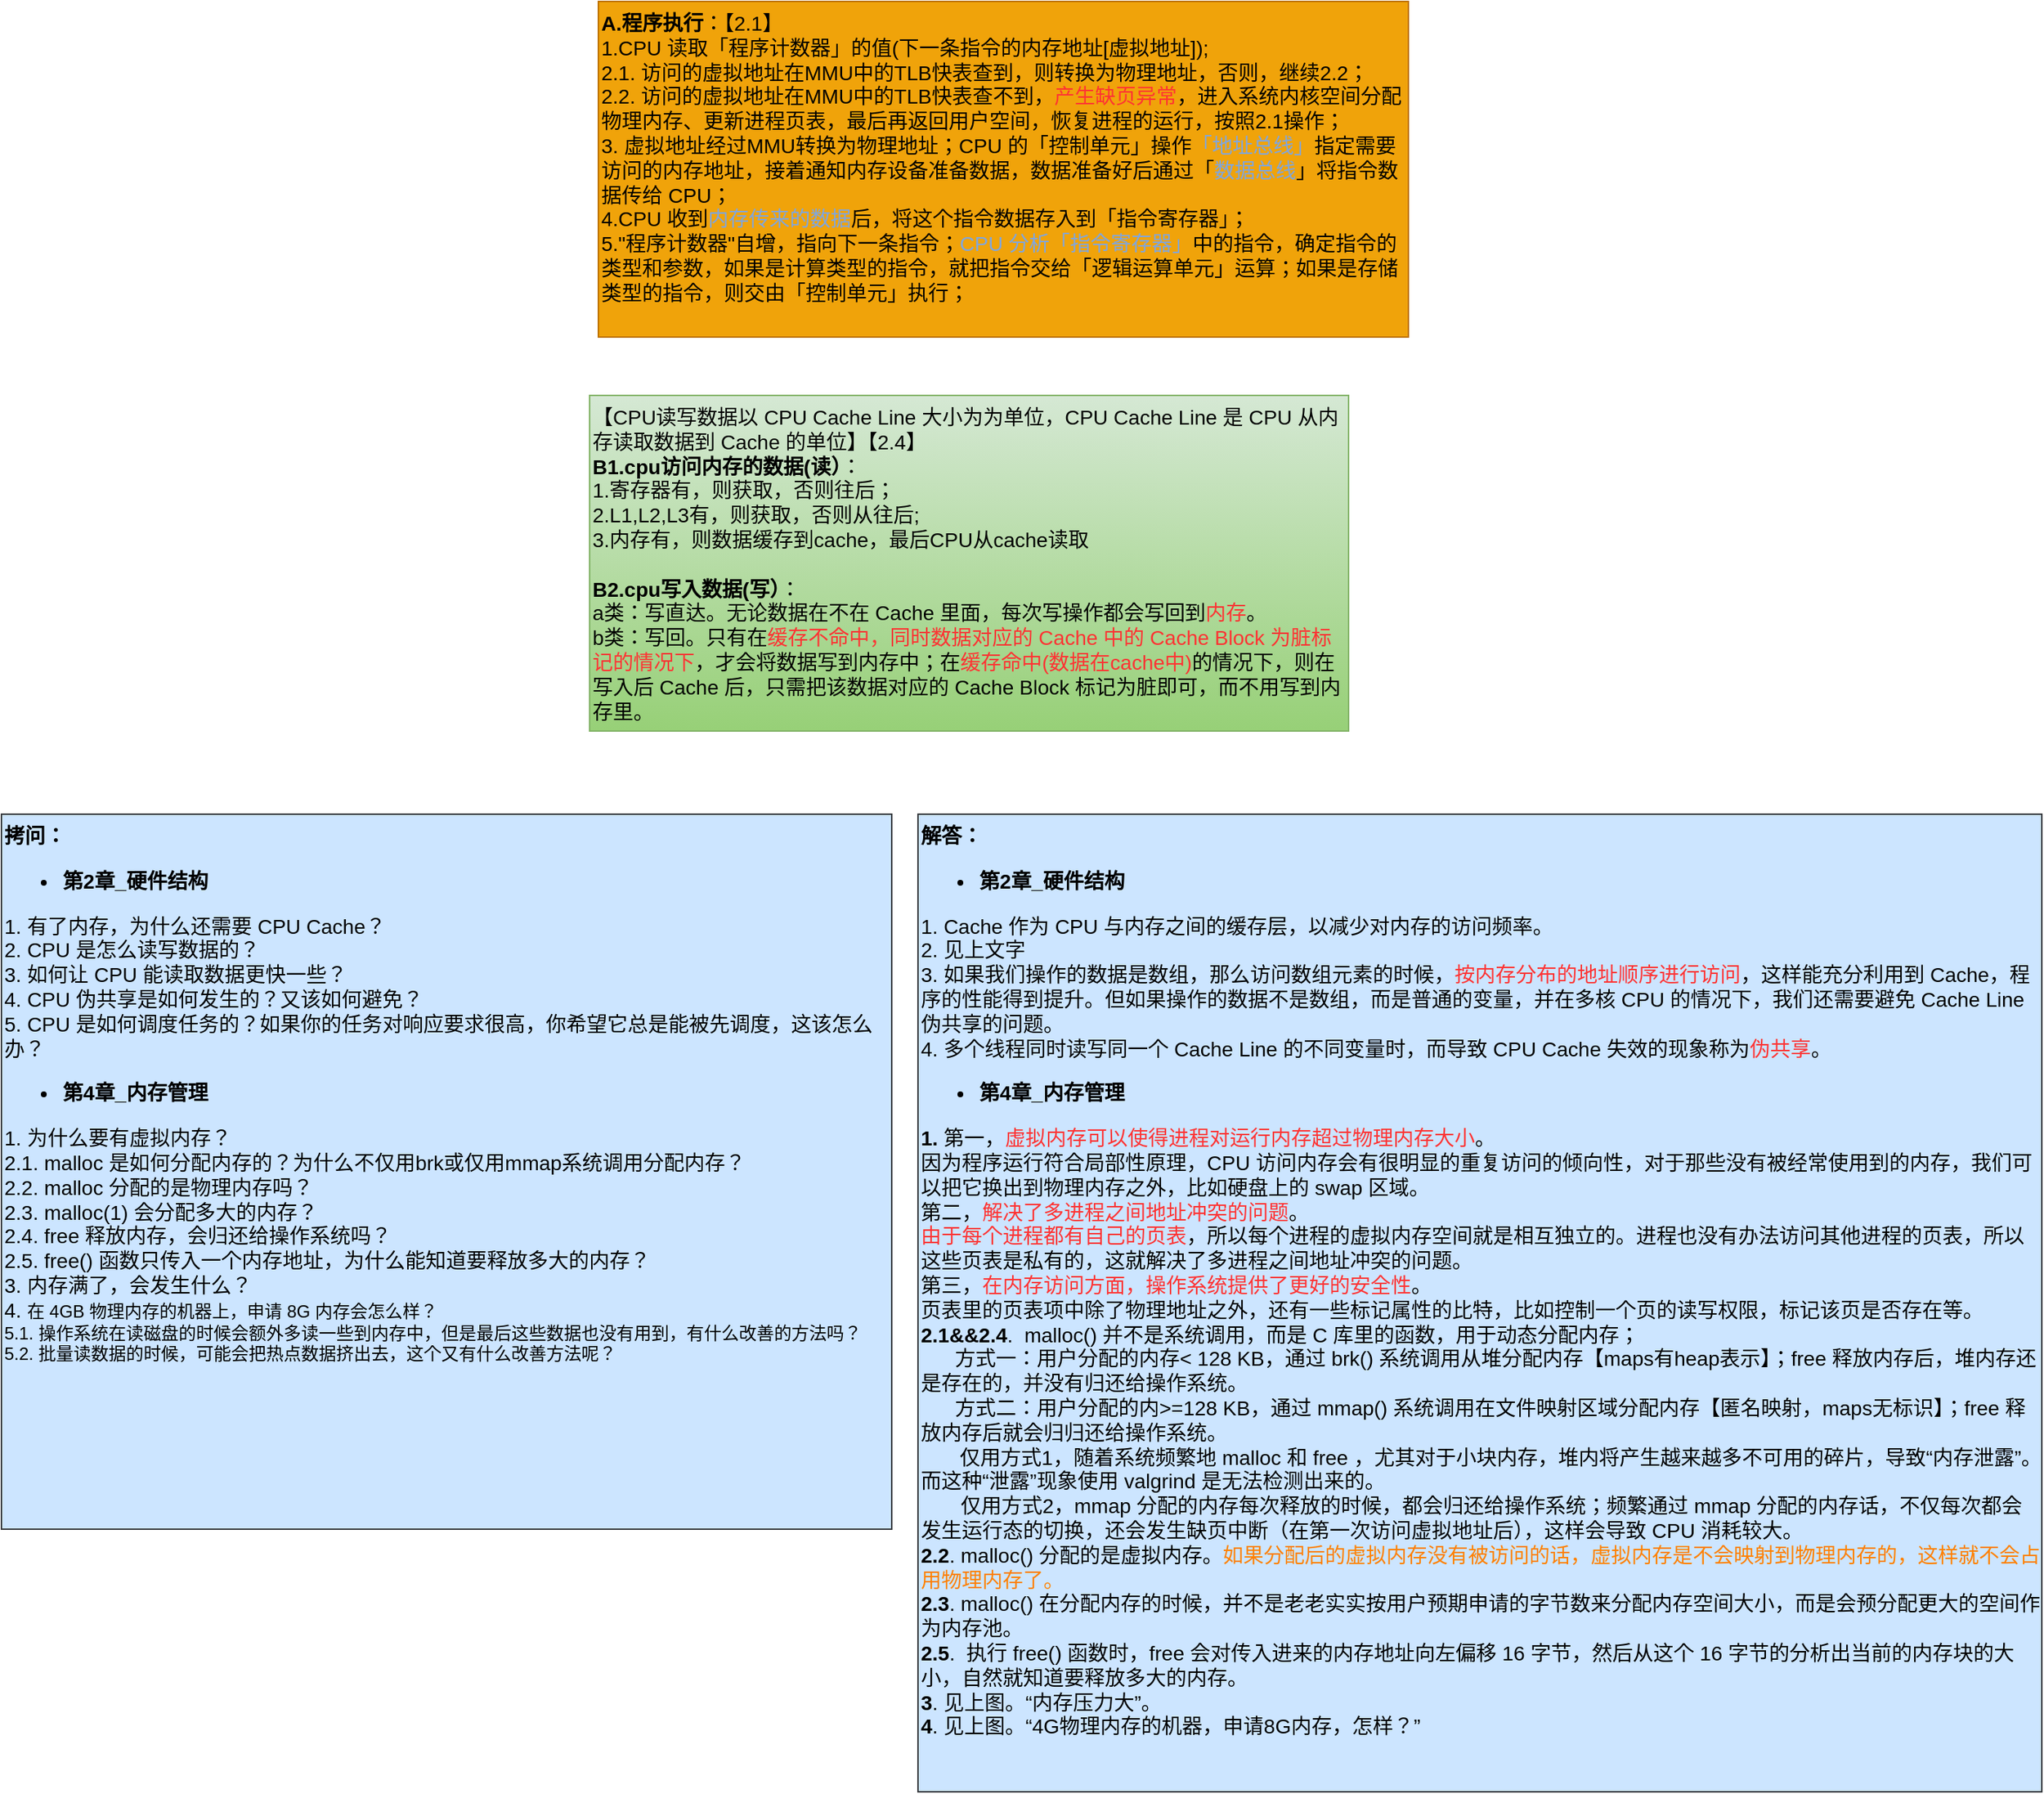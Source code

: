 <mxfile version="21.0.8" type="github">
  <diagram name="第 1 页" id="fNpLfGn5C1ve46DeuQOR">
    <mxGraphModel dx="1142" dy="-638" grid="1" gridSize="10" guides="1" tooltips="1" connect="1" arrows="1" fold="1" page="1" pageScale="1" pageWidth="827" pageHeight="1169" math="0" shadow="0">
      <root>
        <mxCell id="0" />
        <mxCell id="1" parent="0" />
        <mxCell id="XP6LI39cL5Eo3HFnyTUD-1" value="&lt;font style=&quot;font-size: 14px;&quot;&gt;&lt;b&gt;A.程序执行&lt;/b&gt;：【2.1】&lt;br&gt;1.CPU 读取「程序计数器」的值(下一条指令的内存地址[虚拟地址]);&lt;br&gt;2.1. 访问的虚拟地址在MMU中的TLB快表查到，则转换为物理地址，否则，继续2.2；&lt;br&gt;2.2. 访问的虚拟地址在MMU中的TLB快表查不到，&lt;font color=&quot;#ff3333&quot;&gt;产生缺页异常&lt;/font&gt;，进入系统内核空间分配物理内存、更新进程页表，最后再返回用户空间，恢复进程的运行，按照2.1操作；&lt;br&gt;3. 虚拟地址经过MMU转换为物理地址；CPU 的「控制单元」操作&lt;font color=&quot;#7ea6e0&quot;&gt;「地址总线」&lt;/font&gt;指定需要访问的内存地址，接着通知内存设备准备数据，数据准备好后通过「&lt;font color=&quot;#7ea6e0&quot;&gt;数据总线&lt;/font&gt;」将指令数据传给 CPU；&lt;br&gt;4.CPU 收到&lt;font color=&quot;#7ea6e0&quot;&gt;内存传来的数据&lt;/font&gt;后，将这个指令数据存入到「指令寄存器」；&lt;br&gt;5.&quot;程序计数器&quot;自增，指向下一条指令；&lt;font color=&quot;#7ea6e0&quot;&gt;CPU 分析「指令寄存器」&lt;/font&gt;中的指令，确定指令的类型和参数，如果是计算类型的指令，就把指令交给「逻辑运算单元」运算；如果是存储类型的指令，则交由「控制单元」执行；&lt;br&gt;&lt;/font&gt;" style="rounded=0;whiteSpace=wrap;html=1;strokeColor=#BD7000;fillColor=#f0a30a;align=left;verticalAlign=top;fontColor=#000000;" parent="1" vertex="1">
          <mxGeometry x="420" y="1930" width="555" height="230" as="geometry" />
        </mxCell>
        <mxCell id="XP6LI39cL5Eo3HFnyTUD-2" value="&lt;font style=&quot;font-size: 14px;&quot;&gt;【CPU读写数据以 CPU Cache Line 大小为为单位，CPU Cache Line 是 CPU 从内存读取数据到 Cache 的单位】【2.4】&lt;b&gt;&lt;br&gt;B1.cpu访问内存的数据(读）&lt;/b&gt;：&lt;br&gt;1.寄存器有，则获取，否则往后；&lt;br&gt;2.L1,L2,L3有，则获取，否则从往后;&lt;br&gt;3.内存有，则数据缓存到cache，最后CPU从cache读取&lt;br&gt;&lt;br&gt;&lt;b style=&quot;border-color: var(--border-color);&quot;&gt;B2.cpu写入数据(写）&lt;/b&gt;：&lt;br style=&quot;border-color: var(--border-color);&quot;&gt;a类：写直达。无论数据在不在 Cache 里面，每次写操作都会写回到&lt;font style=&quot;border-color: var(--border-color);&quot; color=&quot;#ff3333&quot;&gt;内存&lt;/font&gt;。&lt;br style=&quot;border-color: var(--border-color);&quot;&gt;b类：写回。只有在&lt;font style=&quot;border-color: var(--border-color);&quot; color=&quot;#ff3333&quot;&gt;缓存不命中，同时数据对应的 Cache 中的 Cache Block 为脏标记的情况下&lt;/font&gt;，才会将数据写到内存中；在&lt;font style=&quot;border-color: var(--border-color);&quot; color=&quot;#ff3333&quot;&gt;缓存命中(数据在cache中)&lt;/font&gt;的情况下，则在写入后 Cache 后，只需把该数据对应的 Cache Block 标记为脏即可，而不用写到内存里。&lt;br style=&quot;border-color: var(--border-color);&quot;&gt;&lt;/font&gt;" style="rounded=0;whiteSpace=wrap;html=1;strokeColor=#82b366;fillColor=#d5e8d4;align=left;verticalAlign=top;gradientColor=#97d077;" parent="1" vertex="1">
          <mxGeometry x="414" y="2200" width="520" height="230" as="geometry" />
        </mxCell>
        <mxCell id="XP6LI39cL5Eo3HFnyTUD-3" value="&lt;font style=&quot;font-size: 14px; user-select: auto;&quot;&gt;&lt;b style=&quot;user-select: auto;&quot;&gt;拷问：&lt;br style=&quot;user-select: auto;&quot;&gt;&lt;ul style=&quot;user-select: auto;&quot;&gt;&lt;li style=&quot;user-select: auto;&quot;&gt;&lt;font style=&quot;user-select: auto;&quot;&gt;&lt;b style=&quot;user-select: auto;&quot;&gt;第2章_硬件结构&lt;/b&gt;&lt;/font&gt;&lt;/li&gt;&lt;/ul&gt;&lt;/b&gt;&lt;div style=&quot;user-select: auto;&quot;&gt;&lt;span style=&quot;font-size: 14px; user-select: auto;&quot;&gt;1. 有了内存，为什么还需要 CPU Cache？&lt;/span&gt;&lt;/div&gt;&lt;div style=&quot;user-select: auto;&quot;&gt;&lt;span style=&quot;font-size: 14px; user-select: auto;&quot;&gt;2. CPU 是怎么读写数据的？&lt;/span&gt;&lt;/div&gt;&lt;div style=&quot;user-select: auto;&quot;&gt;&lt;span style=&quot;font-size: 14px; user-select: auto;&quot;&gt;3. 如何让 CPU 能读取数据更快一些？&lt;/span&gt;&lt;/div&gt;&lt;div style=&quot;user-select: auto;&quot;&gt;&lt;span style=&quot;font-size: 14px; user-select: auto;&quot;&gt;4. CPU 伪共享是如何发生的？又该如何避免？&lt;/span&gt;&lt;/div&gt;&lt;div style=&quot;user-select: auto;&quot;&gt;&lt;span style=&quot;font-size: 14px; user-select: auto;&quot;&gt;5. CPU 是如何调度任务的？如果你的任务对响应要求很高，你希望它总是能被先调度，这该怎么办？&lt;/span&gt;&lt;/div&gt;&lt;div style=&quot;user-select: auto;&quot;&gt;&lt;ul style=&quot;user-select: auto;&quot;&gt;&lt;li style=&quot;user-select: auto;&quot;&gt;&lt;span style=&quot;font-size: 14px; user-select: auto;&quot;&gt;&lt;b style=&quot;user-select: auto;&quot;&gt;第4章_内存管理&lt;/b&gt;&lt;/span&gt;&lt;/li&gt;&lt;/ul&gt;&lt;/div&gt;&lt;div style=&quot;user-select: auto;&quot;&gt;&lt;span style=&quot;font-size: 14px; user-select: auto;&quot;&gt;1. 为什么要有虚拟内存？&lt;/span&gt;&lt;/div&gt;&lt;div style=&quot;user-select: auto;&quot;&gt;&lt;div style=&quot;user-select: auto;&quot;&gt;2.1. malloc 是如何分配内存的？为什么不仅用brk或仅用mmap系统调用分配内存？&lt;/div&gt;&lt;div style=&quot;user-select: auto;&quot;&gt;2.2. malloc 分配的是物理内存吗？&lt;/div&gt;&lt;div style=&quot;user-select: auto;&quot;&gt;2.3. malloc(1) 会分配多大的内存？&lt;/div&gt;&lt;div style=&quot;user-select: auto;&quot;&gt;2.4. free 释放内存，会归还给操作系统吗？&lt;/div&gt;&lt;div style=&quot;user-select: auto;&quot;&gt;2.5. free() 函数只传入一个内存地址，为什么能知道要释放多大的内存？&lt;/div&gt;&lt;/div&gt;&lt;div style=&quot;user-select: auto;&quot;&gt;&lt;span style=&quot;font-size: 14px; user-select: auto;&quot;&gt;3. 内存满了，会发生什么？&lt;/span&gt;&lt;/div&gt;&lt;/font&gt;&lt;span style=&quot;font-size: 14px; user-select: auto;&quot;&gt;4.&amp;nbsp;&lt;/span&gt;在 4GB 物理内存的机器上，申请 8G 内存会怎么样？&lt;br&gt;5.1. 操作系统在读磁盘的时候会额外多读一些到内存中，但是最后这些数据也没有用到，有什么改善的方法吗？&lt;br&gt;5.2. 批量读数据的时候，可能会把热点数据挤出去，这个又有什么改善方法呢？" style="rounded=0;whiteSpace=wrap;html=1;strokeColor=#36393d;fillColor=#cce5ff;align=left;verticalAlign=top;" parent="1" vertex="1">
          <mxGeometry x="11" y="2487" width="610" height="490" as="geometry" />
        </mxCell>
        <mxCell id="XP6LI39cL5Eo3HFnyTUD-4" value="&lt;font style=&quot;font-size: 14px; user-select: auto;&quot;&gt;&lt;font style=&quot;font-size: 14px; user-select: auto;&quot;&gt;&lt;b style=&quot;user-select: auto;&quot;&gt;解答：&lt;br style=&quot;user-select: auto;&quot;&gt;&lt;ul style=&quot;user-select: auto;&quot;&gt;&lt;li style=&quot;user-select: auto;&quot;&gt;&lt;font style=&quot;font-size: 14px; user-select: auto;&quot;&gt;&lt;b style=&quot;user-select: auto;&quot;&gt;第2章_硬件结构&lt;/b&gt;&lt;/font&gt;&amp;nbsp;&lt;/li&gt;&lt;/ul&gt;&lt;/b&gt;&lt;/font&gt;1. Cache 作为 CPU 与内存之间的缓存层，以减少对内存的访问频率。&lt;br style=&quot;user-select: auto;&quot;&gt;2. 见上文字&lt;br style=&quot;user-select: auto;&quot;&gt;3.&amp;nbsp;如果我们操作的数据是数组，那么访问数组元素的时候，&lt;font style=&quot;font-size: 14px; user-select: auto;&quot; color=&quot;#ff3333&quot;&gt;按内存分布的地址顺序进行访问&lt;/font&gt;，这样能充分利用到 Cache，程序的性能得到提升。但如果操作的数据不是数组，而是普通的变量，并在多核 CPU 的情况下，我们还需要避免 Cache Line 伪共享的问题。&lt;br style=&quot;user-select: auto;&quot;&gt;4.&amp;nbsp;多个线程同时读写同一个 Cache Line 的不同变量时，而导致 CPU Cache 失效的现象称为&lt;font style=&quot;font-size: 14px; user-select: auto;&quot; color=&quot;#ff3333&quot;&gt;伪共享&lt;/font&gt;。&lt;br style=&quot;user-select: auto;&quot;&gt;&lt;/font&gt;&lt;ul style=&quot;border-color: var(--border-color); font-size: 14px; user-select: auto;&quot;&gt;&lt;li style=&quot;border-color: var(--border-color); user-select: auto;&quot;&gt;&lt;b style=&quot;border-color: var(--border-color); user-select: auto;&quot;&gt;&lt;font style=&quot;font-size: 14px; user-select: auto;&quot;&gt;第4章_内存管理&lt;/font&gt;&lt;/b&gt;&lt;/li&gt;&lt;/ul&gt;&lt;p style=&quot;font-size: 14px; user-select: auto;&quot;&gt;&lt;/p&gt;&lt;div style=&quot;font-size: 14px; user-select: auto;&quot;&gt;&lt;font style=&quot;font-size: 14px; user-select: auto;&quot;&gt;&lt;b style=&quot;user-select: auto;&quot;&gt;1.&lt;/b&gt;&amp;nbsp;第一，&lt;font style=&quot;font-size: 14px; user-select: auto;&quot; color=&quot;#ff3333&quot;&gt;虚拟内存可以使得进程对运行内存超过物理内存大小&lt;/font&gt;。&lt;/font&gt;&lt;/div&gt;&lt;font style=&quot;font-size: 14px; user-select: auto;&quot;&gt;&lt;span style=&quot;background-color: initial; user-select: auto;&quot;&gt;因为程序运行符合局部性原理，CPU 访问内存会有很明显的重复访问的倾向性，对于那些没有被经常使用到的内存，我们可以把它换出到物理内存之外，比如硬盘上的 swap 区域。&lt;/span&gt;&lt;br style=&quot;user-select: auto;&quot;&gt;&lt;span style=&quot;background-color: initial; user-select: auto;&quot;&gt;第二，&lt;/span&gt;&lt;font style=&quot;background-color: initial; font-size: 14px; user-select: auto;&quot; color=&quot;#ff3333&quot;&gt;解决了多进程之间地址冲突的问题&lt;/font&gt;&lt;span style=&quot;background-color: initial; user-select: auto;&quot;&gt;。&lt;/span&gt;&lt;br style=&quot;user-select: auto;&quot;&gt;&lt;span style=&quot;background-color: initial; user-select: auto;&quot;&gt;&lt;font style=&quot;font-size: 14px; user-select: auto;&quot; color=&quot;#ff3333&quot;&gt;由于每个进程都有自己的页表&lt;/font&gt;，所以每个进程的虚拟内存空间就是相互独立的。进程也没有办法访问其他进程的页表，所以这些页表是私有的，这就解决了多进程之间地址冲突的问题。&lt;/span&gt;&lt;br style=&quot;user-select: auto;&quot;&gt;&lt;span style=&quot;background-color: initial; user-select: auto;&quot;&gt;第三，&lt;/span&gt;&lt;font style=&quot;background-color: initial; font-size: 14px; user-select: auto;&quot; color=&quot;#ff3333&quot;&gt;在内存访问方面，操作系统提供了更好的安全性&lt;/font&gt;&lt;span style=&quot;background-color: initial; user-select: auto;&quot;&gt;。&lt;/span&gt;&lt;br style=&quot;user-select: auto;&quot;&gt;&lt;/font&gt;&lt;div style=&quot;font-size: 14px; user-select: auto;&quot;&gt;&lt;font style=&quot;font-size: 14px; user-select: auto;&quot;&gt;页表里的页表项中除了物理地址之外，还有一些标记属性的比特，比如控制一个页的读写权限，标记该页是否存在等。&lt;/font&gt;&lt;/div&gt;&lt;div style=&quot;font-size: 14px; user-select: auto;&quot;&gt;&lt;font style=&quot;font-size: 14px; user-select: auto;&quot;&gt;&lt;b style=&quot;user-select: auto;&quot;&gt;2.1&amp;amp;&amp;amp;2.4&lt;/b&gt;.&amp;nbsp;&amp;nbsp;malloc() 并不是系统调用，而是 C 库里的函数，用于动态分配内存；&lt;/font&gt;&lt;/div&gt;&lt;div style=&quot;font-size: 14px; user-select: auto;&quot;&gt;&lt;span style=&quot;background-color: initial; user-select: auto;&quot;&gt;&amp;nbsp; &amp;nbsp; &amp;nbsp; 方式一：用户分配的内存&amp;lt; 128 KB，通过 brk() 系统调用从堆分配内存【maps有heap表示】；free 释放内存后，堆内&lt;/span&gt;&lt;span style=&quot;background-color: initial; user-select: auto;&quot;&gt;存还是存在的，并没有归还给操作系统。&amp;nbsp;&lt;/span&gt;&lt;/div&gt;&lt;div style=&quot;user-select: auto;&quot;&gt;&lt;font style=&quot;user-select: auto;&quot;&gt;&lt;div style=&quot;font-size: 14px; user-select: auto;&quot;&gt;&amp;nbsp; &amp;nbsp; &amp;nbsp; 方式二：用户分配的内&amp;gt;=128 KB，通过 mmap() 系统调用在文件映射区域分配内存【匿名映射，maps无标识】；free 释放内存后就会归归还给操作系统。&lt;/div&gt;&lt;div style=&quot;user-select: auto;&quot;&gt;&amp;nbsp; &amp;nbsp; &amp;nbsp; &amp;nbsp;&amp;nbsp;&lt;span style=&quot;background-color: initial; font-size: 14px; user-select: auto;&quot;&gt;仅用方式1，随着系统频繁地 malloc 和 free ，尤其对于小块内存，堆内将产生越来越多不可用的碎片，导致“内存泄露”。而这种“泄露”现象使用 valgrind 是无法检测出来的。&lt;/span&gt;&lt;/div&gt;&lt;/font&gt;&lt;div style=&quot;user-select: auto;&quot;&gt;&lt;span style=&quot;font-size: 14px; user-select: auto;&quot;&gt;&amp;nbsp; &amp;nbsp; &amp;nbsp; &amp;nbsp;仅用方式2，mmap 分配的内存每次释放的时候，都会归还给操作系统；频繁通过 mmap 分配的内存话，不仅每次都会发生运行态的切换，还会发生缺页中断（在第一次访问虚拟地址后），这样会导致 CPU 消耗较大。&lt;/span&gt;&lt;/div&gt;&lt;div style=&quot;user-select: auto;&quot;&gt;&lt;span style=&quot;font-size: 14px; background-color: initial; user-select: auto;&quot;&gt;&lt;b style=&quot;user-select: auto;&quot;&gt;2.2&lt;/b&gt;. malloc() 分配的是虚拟内存。&lt;/span&gt;&lt;font style=&quot;font-size: 14px; background-color: initial; user-select: auto;&quot; color=&quot;#ff8000&quot;&gt;如果分配后的虚拟内存没有被访问的话，虚拟内存是不会映射到物理内存的，这样就不会占用物理内存了。&lt;/font&gt;&lt;br style=&quot;user-select: auto;&quot;&gt;&lt;/div&gt;&lt;/div&gt;&lt;div style=&quot;font-size: 14px; user-select: auto;&quot;&gt;&lt;font style=&quot;font-size: 14px; user-select: auto;&quot;&gt;&lt;b style=&quot;user-select: auto;&quot;&gt;2.3&lt;/b&gt;.&amp;nbsp;malloc() 在分配内存的时候，并不是老老实实按用户预期申请的字节数来分配内存空间大小，而是会预分配更大的空间作为内存池。&lt;/font&gt;&lt;/div&gt;&lt;div style=&quot;font-size: 14px; user-select: auto;&quot;&gt;&lt;font style=&quot;font-size: 14px; user-select: auto;&quot;&gt;&lt;b style=&quot;user-select: auto;&quot;&gt;2.5&lt;/b&gt;.&amp;nbsp;&amp;nbsp;执行 free() 函数时，free 会对传入进来的内存地址向左偏移 16 字节，然后从这个 16 字节的分析出当前的内存块的大小，自然就知道要释放多大的内存。&lt;/font&gt;&lt;/div&gt;&lt;div style=&quot;font-size: 14px; user-select: auto;&quot;&gt;&lt;font style=&quot;font-size: 14px; user-select: auto;&quot;&gt;&lt;div style=&quot;border-color: var(--border-color); user-select: auto;&quot;&gt;&lt;b style=&quot;border-color: var(--border-color); user-select: auto;&quot;&gt;3&lt;/b&gt;. 见上图。“内存压力大”。&lt;/div&gt;&lt;div style=&quot;border-color: var(--border-color); user-select: auto;&quot;&gt;&lt;b style=&quot;border-color: var(--border-color); user-select: auto;&quot;&gt;4&lt;/b&gt;. 见上图。“4G物理内存的机器，申请8G内存，怎样？&lt;span style=&quot;background-color: initial;&quot;&gt;”&lt;/span&gt;&lt;/div&gt;&lt;/font&gt;&lt;/div&gt;&lt;p style=&quot;user-select: auto;&quot;&gt;&lt;/p&gt;" style="rounded=0;whiteSpace=wrap;html=1;strokeColor=#36393d;fillColor=#cce5ff;align=left;verticalAlign=top;" parent="1" vertex="1">
          <mxGeometry x="639" y="2487" width="770" height="670" as="geometry" />
        </mxCell>
      </root>
    </mxGraphModel>
  </diagram>
</mxfile>
